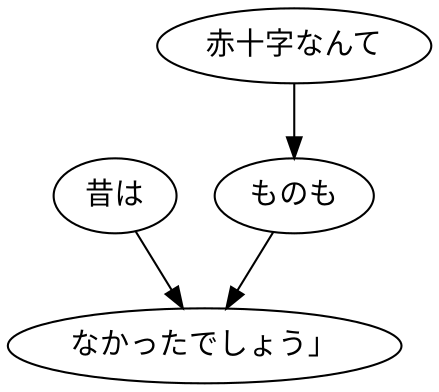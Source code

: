digraph graph5912 {
	node0 [label="昔は"];
	node1 [label="赤十字なんて"];
	node2 [label="ものも"];
	node3 [label="なかったでしょう」"];
	node0 -> node3;
	node1 -> node2;
	node2 -> node3;
}
